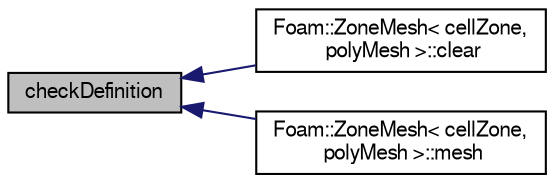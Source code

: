digraph "checkDefinition"
{
  bgcolor="transparent";
  edge [fontname="FreeSans",fontsize="10",labelfontname="FreeSans",labelfontsize="10"];
  node [fontname="FreeSans",fontsize="10",shape=record];
  rankdir="LR";
  Node2240 [label="checkDefinition",height=0.2,width=0.4,color="black", fillcolor="grey75", style="filled", fontcolor="black"];
  Node2240 -> Node2241 [dir="back",color="midnightblue",fontsize="10",style="solid",fontname="FreeSans"];
  Node2241 [label="Foam::ZoneMesh\< cellZone,\l polyMesh \>::clear",height=0.2,width=0.4,color="black",URL="$a27522.html#ac8bb3912a3ce86b15842e79d0b421204",tooltip="Clear the zones. "];
  Node2240 -> Node2242 [dir="back",color="midnightblue",fontsize="10",style="solid",fontname="FreeSans"];
  Node2242 [label="Foam::ZoneMesh\< cellZone,\l polyMesh \>::mesh",height=0.2,width=0.4,color="black",URL="$a27522.html#ac41d1bc48208a47ffceb25d417eea442",tooltip="Return the mesh reference. "];
}
